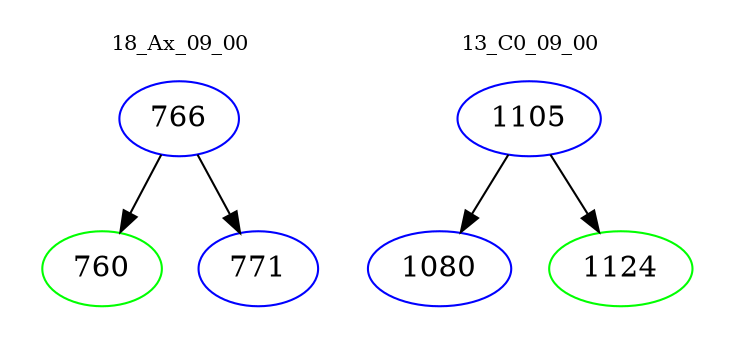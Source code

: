 digraph{
subgraph cluster_0 {
color = white
label = "18_Ax_09_00";
fontsize=10;
T0_766 [label="766", color="blue"]
T0_766 -> T0_760 [color="black"]
T0_760 [label="760", color="green"]
T0_766 -> T0_771 [color="black"]
T0_771 [label="771", color="blue"]
}
subgraph cluster_1 {
color = white
label = "13_C0_09_00";
fontsize=10;
T1_1105 [label="1105", color="blue"]
T1_1105 -> T1_1080 [color="black"]
T1_1080 [label="1080", color="blue"]
T1_1105 -> T1_1124 [color="black"]
T1_1124 [label="1124", color="green"]
}
}
